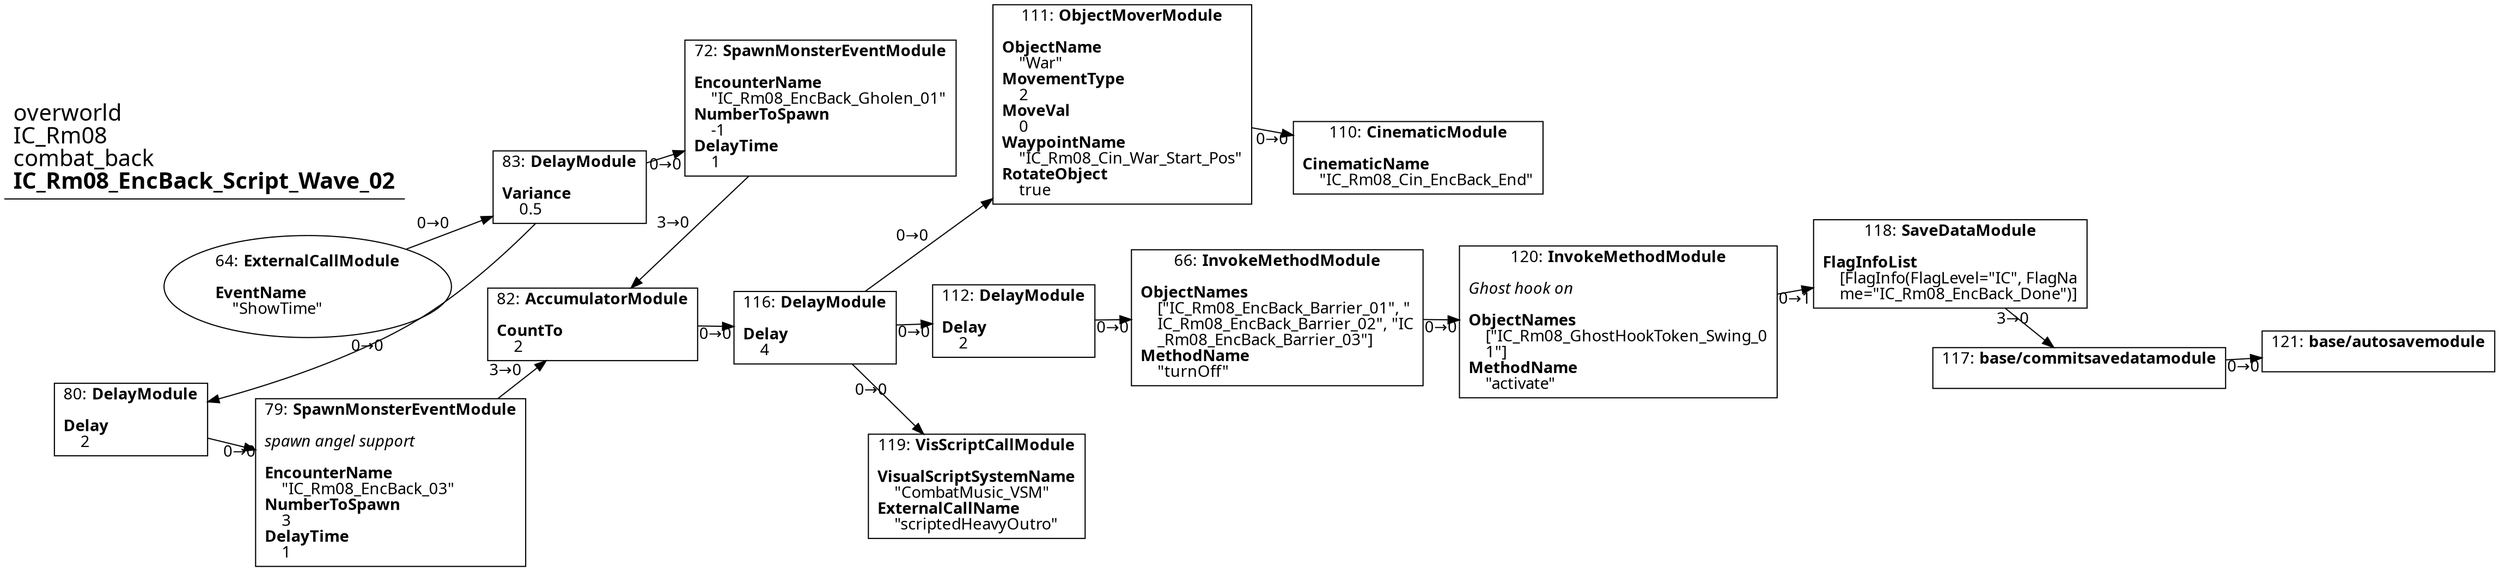 digraph {
    layout = fdp;
    overlap = prism;
    sep = "+16";
    splines = spline;

    node [ shape = box ];

    graph [ fontname = "Segoe UI" ];
    node [ fontname = "Segoe UI" ];
    edge [ fontname = "Segoe UI" ];

    64 [ label = <64: <b>ExternalCallModule</b><br/><br/><b>EventName</b><br align="left"/>    &quot;ShowTime&quot;<br align="left"/>> ];
    64 [ shape = oval ]
    64 [ pos = "1.549,0.505!" ];
    64 -> 83 [ label = "0→0" ];

    66 [ label = <66: <b>InvokeMethodModule</b><br/><br/><b>ObjectNames</b><br align="left"/>    [&quot;IC_Rm08_EncBack_Barrier_01&quot;, &quot;<br align="left"/>    IC_Rm08_EncBack_Barrier_02&quot;, &quot;IC<br align="left"/>    _Rm08_EncBack_Barrier_03&quot;]<br align="left"/><b>MethodName</b><br align="left"/>    &quot;turnOff&quot;<br align="left"/>> ];
    66 [ pos = "3.3980002,0.284!" ];
    66 -> 120 [ label = "0→0" ];

    72 [ label = <72: <b>SpawnMonsterEventModule</b><br/><br/><b>EncounterName</b><br align="left"/>    &quot;IC_Rm08_EncBack_Gholen_01&quot;<br align="left"/><b>NumberToSpawn</b><br align="left"/>    -1<br align="left"/><b>DelayTime</b><br align="left"/>    1<br align="left"/>> ];
    72 [ pos = "2.3040001,0.505!" ];
    72 -> 82 [ label = "3→0" ];

    79 [ label = <79: <b>SpawnMonsterEventModule</b><br/><br/><i>spawn angel support<br align="left"/></i><br align="left"/><b>EncounterName</b><br align="left"/>    &quot;IC_Rm08_EncBack_03&quot;<br align="left"/><b>NumberToSpawn</b><br align="left"/>    3<br align="left"/><b>DelayTime</b><br align="left"/>    1<br align="left"/>> ];
    79 [ pos = "2.3030002,0.22100002!" ];
    79 -> 82 [ label = "3→0" ];

    80 [ label = <80: <b>DelayModule</b><br/><br/><b>Delay</b><br align="left"/>    2<br align="left"/>> ];
    80 [ pos = "2.118,0.22100002!" ];
    80 -> 79 [ label = "0→0" ];

    82 [ label = <82: <b>AccumulatorModule</b><br/><br/><b>CountTo</b><br align="left"/>    2<br align="left"/>> ];
    82 [ pos = "2.7400002,0.28300002!" ];
    82 -> 116 [ label = "0→0" ];

    83 [ label = <83: <b>DelayModule</b><br/><br/><b>Variance</b><br align="left"/>    0.5<br align="left"/>> ];
    83 [ pos = "1.95,0.505!" ];
    83 -> 72 [ label = "0→0" ];
    83 -> 80 [ label = "0→0" ];

    110 [ label = <110: <b>CinematicModule</b><br/><br/><b>CinematicName</b><br align="left"/>    &quot;IC_Rm08_Cin_EncBack_End&quot;<br align="left"/>> ];
    110 [ pos = "3.3890002,0.48600003!" ];

    111 [ label = <111: <b>ObjectMoverModule</b><br/><br/><b>ObjectName</b><br align="left"/>    &quot;War&quot;<br align="left"/><b>MovementType</b><br align="left"/>    2<br align="left"/><b>MoveVal</b><br align="left"/>    0<br align="left"/><b>WaypointName</b><br align="left"/>    &quot;IC_Rm08_Cin_War_Start_Pos&quot;<br align="left"/><b>RotateObject</b><br align="left"/>    true<br align="left"/>> ];
    111 [ pos = "3.2050002,0.48600003!" ];
    111 -> 110 [ label = "0→0" ];

    112 [ label = <112: <b>DelayModule</b><br/><br/><b>Delay</b><br align="left"/>    2<br align="left"/>> ];
    112 [ pos = "3.213,0.284!" ];
    112 -> 66 [ label = "0→0" ];

    116 [ label = <116: <b>DelayModule</b><br/><br/><b>Delay</b><br align="left"/>    4<br align="left"/>> ];
    116 [ pos = "2.9580002,0.28300002!" ];
    116 -> 111 [ label = "0→0" ];
    116 -> 112 [ label = "0→0" ];
    116 -> 119 [ label = "0→0" ];

    117 [ label = <117: <b>base/commitsavedatamodule</b><br/><br/>> ];
    117 [ pos = "4.117,0.261!" ];
    117 -> 121 [ label = "0→0" ];

    118 [ label = <118: <b>SaveDataModule</b><br/><br/><b>FlagInfoList</b><br align="left"/>    [FlagInfo(FlagLevel=&quot;IC&quot;, FlagNa<br align="left"/>    me=&quot;IC_Rm08_EncBack_Done&quot;)]<br align="left"/>> ];
    118 [ pos = "3.8700001,0.307!" ];
    118 -> 117 [ label = "3→0" ];

    119 [ label = <119: <b>VisScriptCallModule</b><br/><br/><b>VisualScriptSystemName</b><br align="left"/>    &quot;CombatMusic_VSM&quot;<br align="left"/><b>ExternalCallName</b><br align="left"/>    &quot;scriptedHeavyOutro&quot;<br align="left"/>> ];
    119 [ pos = "3.213,0.040000003!" ];

    120 [ label = <120: <b>InvokeMethodModule</b><br/><br/><i>Ghost hook on<br align="left"/></i><br align="left"/><b>ObjectNames</b><br align="left"/>    [&quot;IC_Rm08_GhostHookToken_Swing_0<br align="left"/>    1&quot;]<br align="left"/><b>MethodName</b><br align="left"/>    &quot;activate&quot;<br align="left"/>> ];
    120 [ pos = "3.6250002,0.284!" ];
    120 -> 118 [ label = "0→1" ];

    121 [ label = <121: <b>base/autosavemodule</b><br/><br/>> ];
    121 [ pos = "4.3570004,0.261!" ];

    title [ pos = "1.5480001,0.50600004!" ];
    title [ shape = underline ];
    title [ label = <<font point-size="20">overworld<br align="left"/>IC_Rm08<br align="left"/>combat_back<br align="left"/><b>IC_Rm08_EncBack_Script_Wave_02</b><br align="left"/></font>> ];
}
